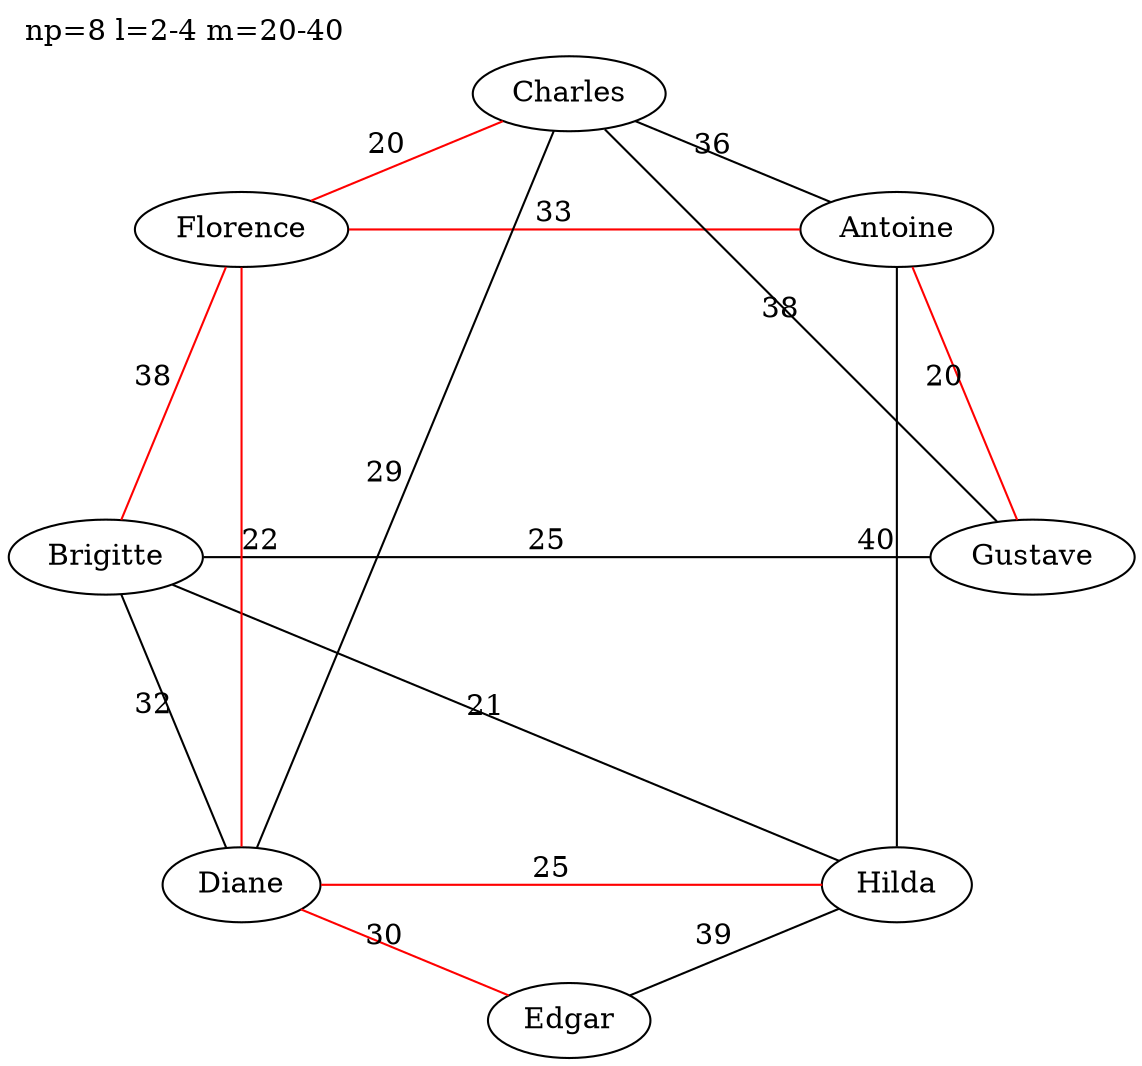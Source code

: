 graph {
	labelloc="t";labeljust="l";label="np=8 l=2-4 m=20-40"
	layout="circo"
	Antoine -- Hilda [label=40]
	Antoine -- Charles [label=36]
	Antoine -- Gustave [label=20,penwith=3,color="red"]
	Antoine -- Florence [label=33,penwith=3,color="red"]
	Hilda -- Brigitte [label=21]
	Hilda -- Diane [label=25,penwith=3,color="red"]
	Hilda -- Edgar [label=39]
	Charles -- Gustave [label=38]
	Charles -- Florence [label=20,penwith=3,color="red"]
	Charles -- Diane [label=29]
	Gustave -- Brigitte [label=25]
	Florence -- Brigitte [label=38,penwith=3,color="red"]
	Florence -- Diane [label=22,penwith=3,color="red"]
	Brigitte -- Diane [label=32]
	Diane -- Edgar [label=30,penwith=3,color="red"]
}